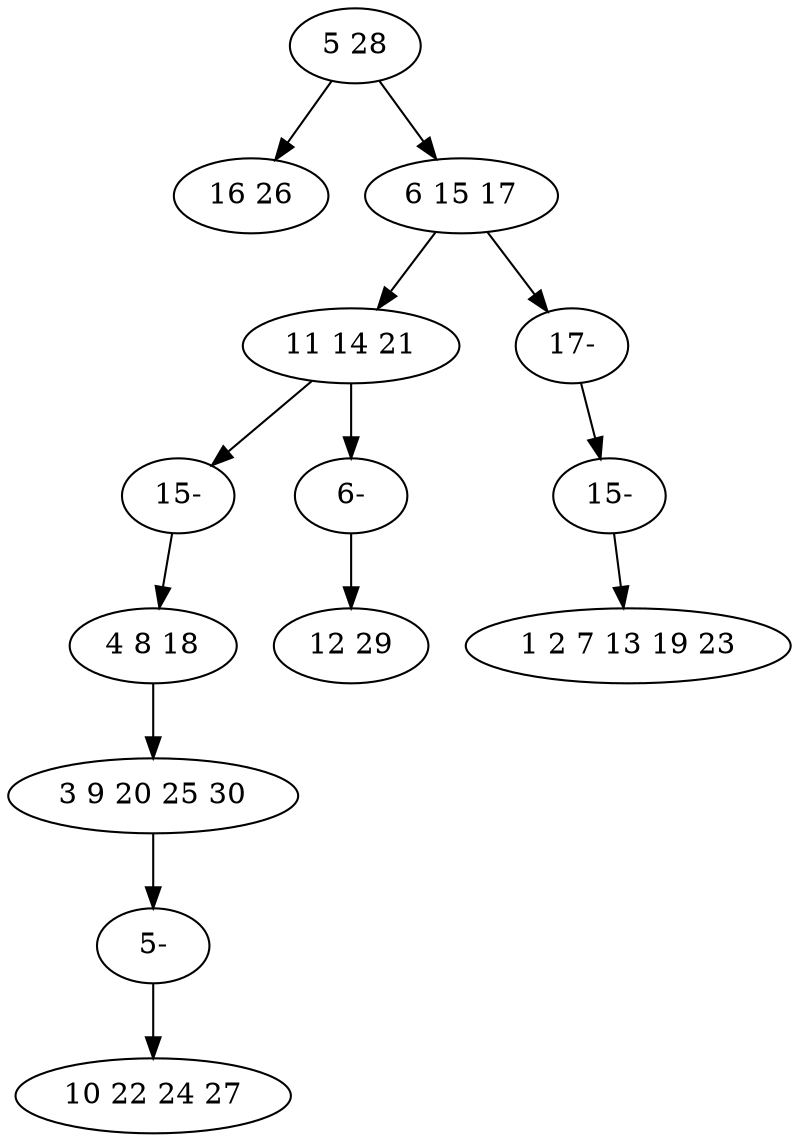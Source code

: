 digraph true_tree {
	"0" -> "1"
	"0" -> "2"
	"2" -> "3"
	"3" -> "11"
	"3" -> "9"
	"4" -> "6"
	"6" -> "13"
	"2" -> "10"
	"9" -> "5"
	"10" -> "12"
	"11" -> "4"
	"12" -> "8"
	"13" -> "7"
	"0" [label="5 28"];
	"1" [label="16 26"];
	"2" [label="6 15 17"];
	"3" [label="11 14 21"];
	"4" [label="4 8 18"];
	"5" [label="12 29"];
	"6" [label="3 9 20 25 30"];
	"7" [label="10 22 24 27"];
	"8" [label="1 2 7 13 19 23"];
	"9" [label="6-"];
	"10" [label="17-"];
	"11" [label="15-"];
	"12" [label="15-"];
	"13" [label="5-"];
}
